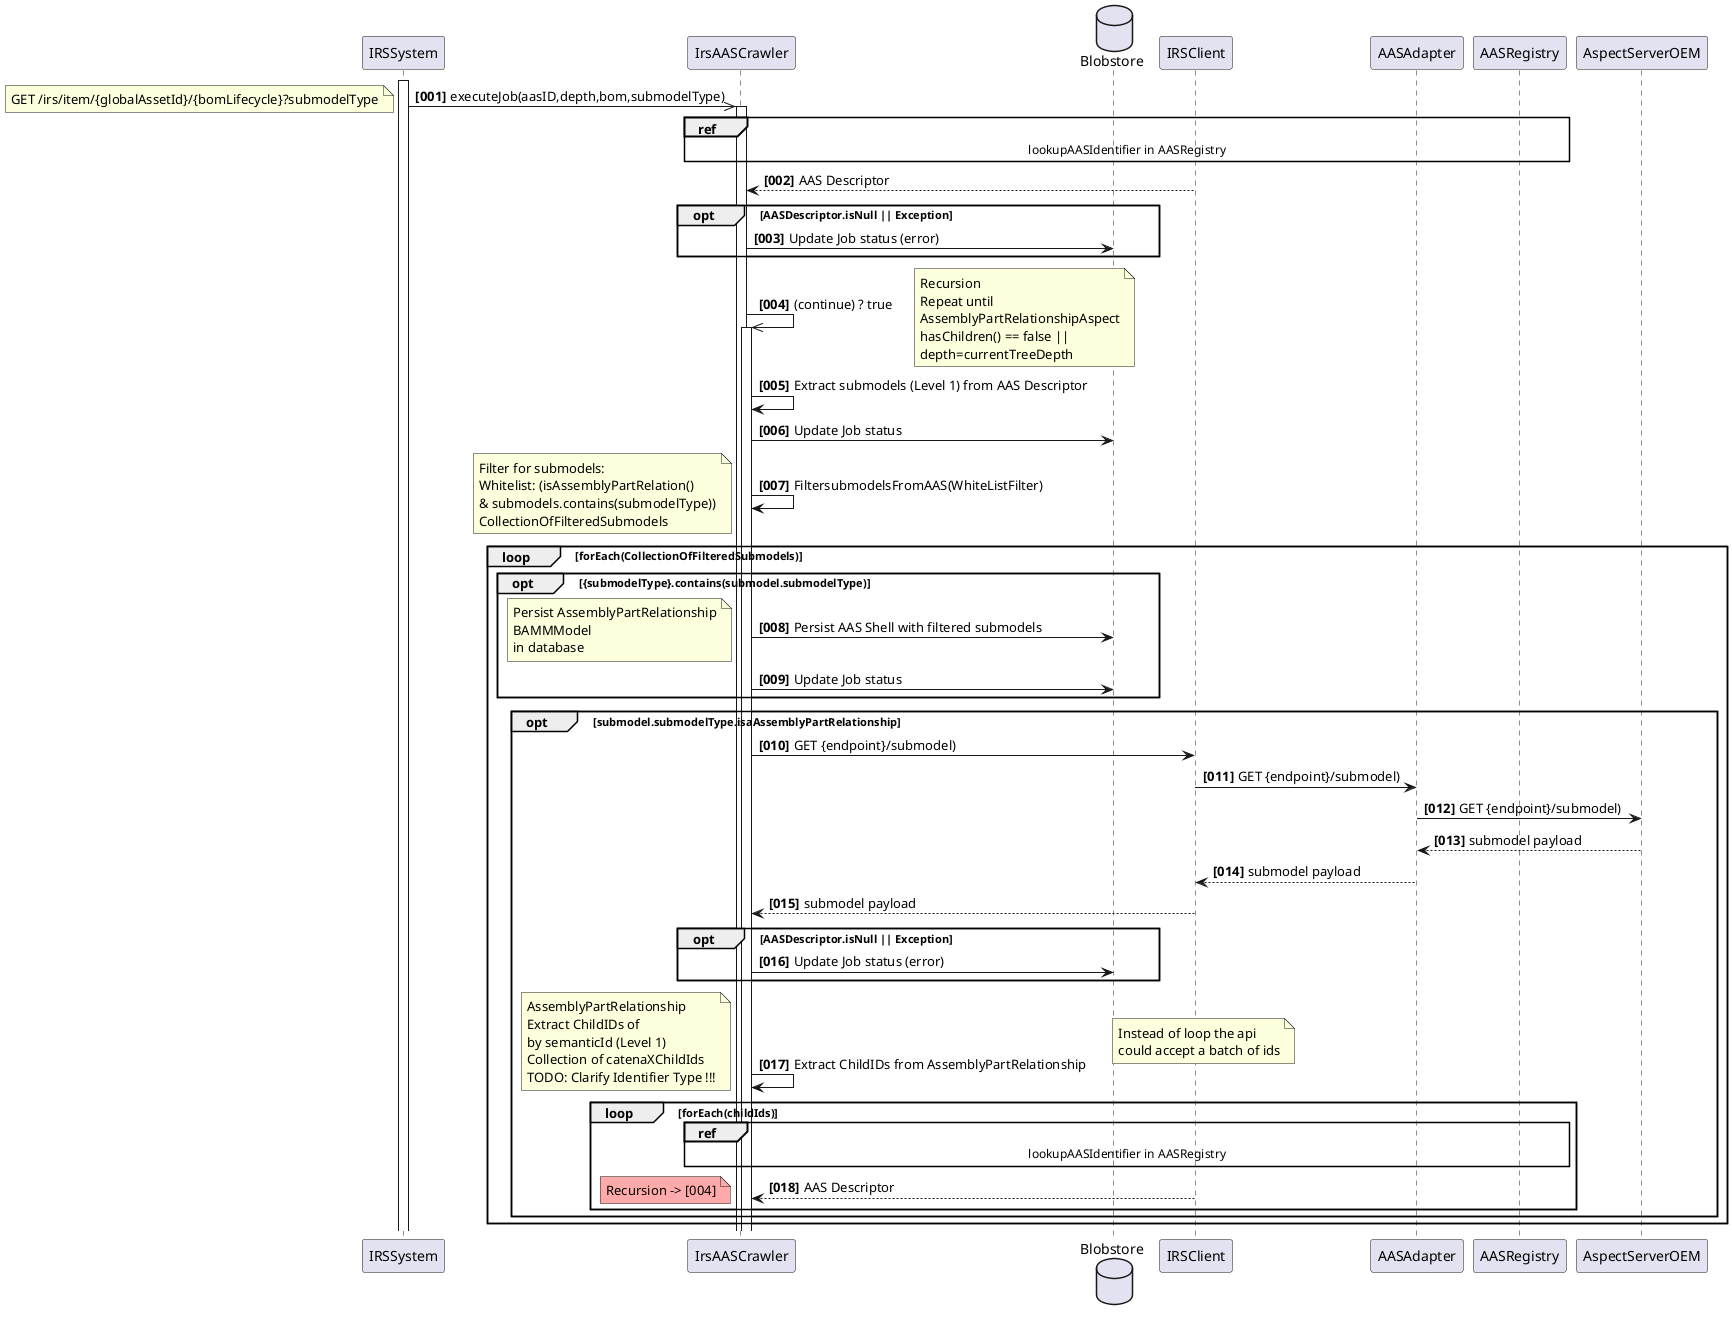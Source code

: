 @startuml

autonumber "<b>[000]"

Activate IRSSystem
IRSSystem ->> IrsAASCrawler: executeJob(aasID,depth,bom,submodelType)
Activate IrsAASCrawler
database Blobstore
note left
     GET /irs/item/{globalAssetId}/{bomLifecycle}?submodelType
end note
ref over IrsAASCrawler,IRSClient,AASAdapter,AASRegistry
  lookupAASIdentifier in AASRegistry
end ref

IrsAASCrawler <-- IRSClient: AAS Descriptor

opt AASDescriptor.isNull || Exception
   IrsAASCrawler -> Blobstore: Update Job status (error)
end opt
IrsAASCrawler ->> IrsAASCrawler ++ : (continue) ? true
 note right
   Recursion
   Repeat until
   AssemblyPartRelationshipAspect
   hasChildren() == false ||
   depth=currentTreeDepth
end note

IrsAASCrawler -> IrsAASCrawler: Extract submodels (Level 1) from AAS Descriptor
IrsAASCrawler -> Blobstore: Update Job status
IrsAASCrawler -> IrsAASCrawler: FiltersubmodelsFromAAS(WhiteListFilter)
note left
     Filter for submodels:
     Whitelist: (isAssemblyPartRelation()
     & submodels.contains(submodelType))
     CollectionOfFilteredSubmodels
end note

loop forEach(CollectionOfFilteredSubmodels)
    opt {submodelType}.contains(submodel.submodelType)
    IrsAASCrawler -> Blobstore: Persist AAS Shell with filtered submodels
      note left
            Persist AssemblyPartRelationship
            BAMMModel
            in database
      end note
    IrsAASCrawler -> Blobstore: Update Job status
    end opt

    opt submodel.submodelType.isaAssemblyPartRelationship


          IrsAASCrawler -> IRSClient: GET {endpoint}/submodel)
             IRSClient -> AASAdapter: GET {endpoint}/submodel)
             AASAdapter -> AspectServerOEM: GET {endpoint}/submodel)
             AASAdapter <-- AspectServerOEM: submodel payload
             IRSClient <-- AASAdapter: submodel payload
             IrsAASCrawler <-- IRSClient: submodel payload
             opt AASDescriptor.isNull || Exception
                 IrsAASCrawler -> Blobstore: Update Job status (error)
             end opt

             IrsAASCrawler -> IrsAASCrawler: Extract ChildIDs from AssemblyPartRelationship
             note left
                AssemblyPartRelationship
                Extract ChildIDs of
                by semanticId (Level 1)
                Collection of catenaXChildIds
                TODO: Clarify Identifier Type !!!
             end note


             loop forEach(childIds)
               note right
                     Instead of loop the api
                     could accept a batch of ids
                end note

             ref over IrsAASCrawler,IRSClient,AASAdapter,AASRegistry
                  lookupAASIdentifier in AASRegistry
             end ref
            IrsAASCrawler <-- IRSClient: AAS Descriptor

             note left #FFAAAA
                   Recursion -> [004]
                end note
             end loop
    end
end
@enduml